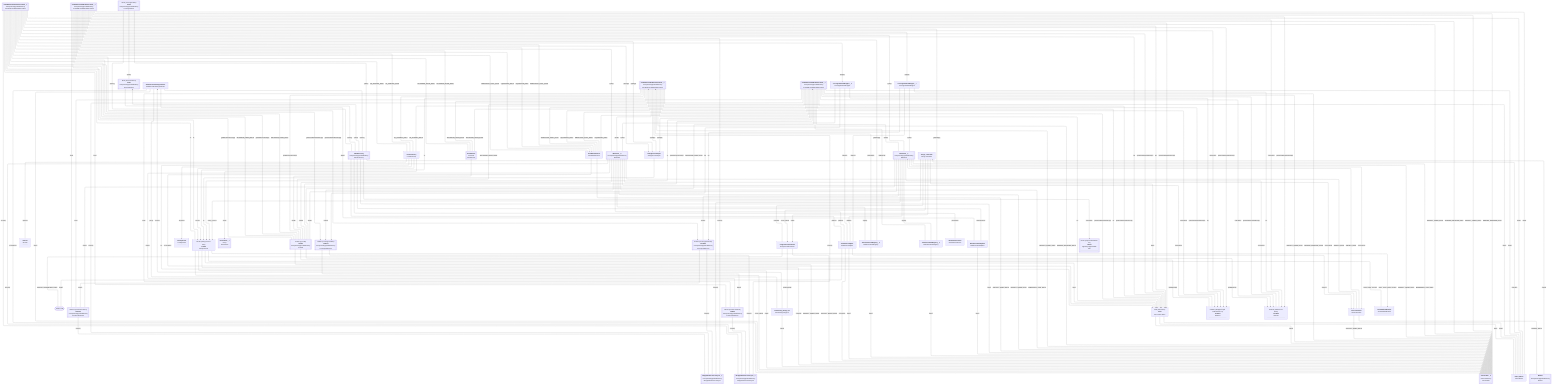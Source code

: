 %%{init: {"flowchart": {"defaultRenderer": "elk"}} }%%
flowchart TB

0x11E91BB6d1334585AA37D8F4fde3932C7960B938(["0x11E..938"]):::address
click 0x11E91BB6d1334585AA37D8F4fde3932C7960B938 "https://etherscan.io/address/0x11E91BB6d1334585AA37D8F4fde3932C7960B938"

0xAffe966B27ba3E4Ebb8A0eC124C7b7019CC762f8["<b>Booster</b><br>Booster<br><hr>"]:::contract
click 0xAffe966B27ba3E4Ebb8A0eC124C7b7019CC762f8 "https://etherscan.io/address/0xAffe966B27ba3E4Ebb8A0eC124C7b7019CC762f8#code"

0x53805A76E1f5ebbFE7115F16f9c87C2f7e633726[["fETH (Fractional ETH)<br><b>fETH</b><br><i>TransparentUpgradeableProxy</i><br>FractionalToken"]]:::contract
click 0x53805A76E1f5ebbFE7115F16f9c87C2f7e633726 "https://etherscan.io/address/0x53805A76E1f5ebbFE7115F16f9c87C2f7e633726#code"

0x53805A76E1f5ebbFE7115F16f9c87C2f7e633726 -- treasury --> 0x0e5CAA5c889Bdf053c9A76395f62267E653AFbb0

0xa87F04c9743Fd1933F82bdDec9692e9D97673769[["ffrxETH (Fractional frxETH)<br><b>ffrxETH</b><br><i>TransparentUpgradeableProxy</i><br>FractionalTokenV2"]]:::contract
click 0xa87F04c9743Fd1933F82bdDec9692e9D97673769 "https://etherscan.io/address/0xa87F04c9743Fd1933F82bdDec9692e9D97673769#code"


0xa87F04c9743Fd1933F82bdDec9692e9D97673769 -- treasury --> 0xcfEEfF214b256063110d3236ea12Db49d2dF2359

0xD6B8162e2fb9F3EFf09bb8598ca0C8958E33A23D[["fstETH (Fractional stETH)<br><b>fstETH</b><br><i>TransparentUpgradeableProxy</i><br>FractionalTokenV2"]]:::contract
click 0xD6B8162e2fb9F3EFf09bb8598ca0C8958E33A23D "https://etherscan.io/address/0xD6B8162e2fb9F3EFf09bb8598ca0C8958E33A23D#code"


0xD6B8162e2fb9F3EFf09bb8598ca0C8958E33A23D -- treasury --> 0xED803540037B0ae069c93420F89Cd653B6e3Df1f

0x9710Ca7F3eDD4893f399c89ea184D92cc7172e28["<b>Fundraising_Gauge_Fx</b><br>Fundraising Gauge Fx"]:::contract
click 0x9710Ca7F3eDD4893f399c89ea184D92cc7172e28 "https://etherscan.io/address/0x9710Ca7F3eDD4893f399c89ea184D92cc7172e28#code"

0x9710Ca7F3eDD4893f399c89ea184D92cc7172e28 -- admin --> 0x26B2ec4E02ebe2F54583af25b647b1D619e67BbF

0x9710Ca7F3eDD4893f399c89ea184D92cc7172e28 -- receiver --> 0x81243a88Dd9Fb963c643bD3f2194c2cA9CCFc428

0x365AccFCa291e7D3914637ABf1F7635dB165Bb09["FXN (FXN Token)<br><b>FXN</b><br>Curve DAO Token"]:::contract
click 0x365AccFCa291e7D3914637ABf1F7635dB165Bb09 "https://etherscan.io/address/0x365AccFCa291e7D3914637ABf1F7635dB165Bb09#code"

0x365AccFCa291e7D3914637ABf1F7635dB165Bb09 -- admin --> 0x26B2ec4E02ebe2F54583af25b647b1D619e67BbF

0x365AccFCa291e7D3914637ABf1F7635dB165Bb09 -- minter --> 0xC8b194925D55d5dE9555AD1db74c149329F71DeF

0x56B3c8eF8A095f8637B6A84942aA898326B82b91["<b>FxnDepositor</b><br>FxnDepositor<br><hr>"]:::contract
click 0x56B3c8eF8A095f8637B6A84942aA898326B82b91 "https://etherscan.io/address/0x56B3c8eF8A095f8637B6A84942aA898326B82b91#code"

0xd11a4Ee017cA0BECA8FA45fF2abFe9C6267b7881["<b>FxnVoterProxy</b><br>FxnVoterProxy"]:::contract
click 0xd11a4Ee017cA0BECA8FA45fF2abFe9C6267b7881 "https://etherscan.io/address/0xd11a4Ee017cA0BECA8FA45fF2abFe9C6267b7881#code"

0xd11a4Ee017cA0BECA8FA45fF2abFe9C6267b7881 -- depositor --> 0x56B3c8eF8A095f8637B6A84942aA898326B82b91

0xd11a4Ee017cA0BECA8FA45fF2abFe9C6267b7881 -- escrow --> 0xEC6B8A3F3605B083F7044C0F31f2cac0caf1d469

0xd11a4Ee017cA0BECA8FA45fF2abFe9C6267b7881 -- fxn --> 0x365AccFCa291e7D3914637ABf1F7635dB165Bb09

0xd11a4Ee017cA0BECA8FA45fF2abFe9C6267b7881 -- operator --> 0xAffe966B27ba3E4Ebb8A0eC124C7b7019CC762f8

0xd11a4Ee017cA0BECA8FA45fF2abFe9C6267b7881 -- owner --> 0xa3C5A1e09150B75ff251c1a7815A07182c3de2FB


0x085780639CC2cACd35E474e71f4d000e2405d8f6[["fxUSD (f(x) USD)<br><b>fxUSD</b><br><i>TransparentUpgradeableProxy</i><br>FxUSD"]]:::contract
click 0x085780639CC2cACd35E474e71f4d000e2405d8f6 "https://etherscan.io/address/0x085780639CC2cACd35E474e71f4d000e2405d8f6#code"

0x085780639CC2cACd35E474e71f4d000e2405d8f6 -- DEFAULT_ADMIN_ROLE --> 0x26B2ec4E02ebe2F54583af25b647b1D619e67BbF


0x085780639CC2cACd35E474e71f4d000e2405d8f6 -- getMarkets[0] --> 0x7f39C581F595B53c5cb19bD0b3f8dA6c935E2Ca0

0x085780639CC2cACd35E474e71f4d000e2405d8f6 -- getMarkets[1] --> 0xac3E018457B222d93114458476f3E3416Abbe38F

0x085780639CC2cACd35E474e71f4d000e2405d8f6 -- getRebalancePools[0] --> 0x9aD382b028e03977D446635Ba6b8492040F829b7

0x085780639CC2cACd35E474e71f4d000e2405d8f6 -- getRebalancePools[1] --> 0x0417CE2934899d7130229CDa39Db456Ff2332685

0x085780639CC2cACd35E474e71f4d000e2405d8f6 -- getRebalancePools[2] --> 0xb925F8CAA6BE0BFCd1A7383168D1c932D185A748

0x085780639CC2cACd35E474e71f4d000e2405d8f6 -- getRebalancePools[3] --> 0x4a2ab45D27428901E826db4a52Dae00594b68022

0xA5e2Ec4682a32605b9098Ddd7204fe84Ab932fE4[["<b>FxUSDFacet</b><br><i>Diamond</i><br>FxUSDFacet"]]:::contract
click 0xA5e2Ec4682a32605b9098Ddd7204fe84Ab932fE4 "https://etherscan.io/address/0xA5e2Ec4682a32605b9098Ddd7204fe84Ab932fE4#code"

0xA5e2Ec4682a32605b9098Ddd7204fe84Ab932fE4 -- fxUSD --> 0x085780639CC2cACd35E474e71f4d000e2405d8f6

0x78c3aF23A4DeA2F630C130d2E42717587584BF05["<b>FxUSDRebalancer</b><br>FxUSDRebalancer"]:::contract
click 0x78c3aF23A4DeA2F630C130d2E42717587584BF05 "https://etherscan.io/address/0x78c3aF23A4DeA2F630C130d2E42717587584BF05#code"

0x78c3aF23A4DeA2F630C130d2E42717587584BF05 -- REBALANCE_POOL_ROLE --> 0x9aD382b028e03977D446635Ba6b8492040F829b7

0x78c3aF23A4DeA2F630C130d2E42717587584BF05 -- REBALANCE_POOL_ROLE --> 0x0417CE2934899d7130229CDa39Db456Ff2332685

0x78c3aF23A4DeA2F630C130d2E42717587584BF05 -- REBALANCE_POOL_ROLE --> 0xb925F8CAA6BE0BFCd1A7383168D1c932D185A748

0x78c3aF23A4DeA2F630C130d2E42717587584BF05 -- REBALANCE_POOL_ROLE --> 0x4a2ab45D27428901E826db4a52Dae00594b68022

0x78c3aF23A4DeA2F630C130d2E42717587584BF05 -- DEFAULT_ADMIN_ROLE --> 0x26B2ec4E02ebe2F54583af25b647b1D619e67BbF

0x78c3aF23A4DeA2F630C130d2E42717587584BF05 -- bonusToken --> 0x365AccFCa291e7D3914637ABf1F7635dB165Bb09

0x9aD382b028e03977D446635Ba6b8492040F829b7[["<b>FxUSDShareableRebalancePool__0</b><br><i>TransparentUpgradeableProxy</i><br>FxUSDShareableRebalancePool"]]:::contract
click 0x9aD382b028e03977D446635Ba6b8492040F829b7 "https://etherscan.io/address/0x9aD382b028e03977D446635Ba6b8492040F829b7#code"

0x9aD382b028e03977D446635Ba6b8492040F829b7 -- LIQUIDATOR_ROLE --> 0x78c3aF23A4DeA2F630C130d2E42717587584BF05

0x9aD382b028e03977D446635Ba6b8492040F829b7 -- WITHDRAW_FROM_ROLE --> 0x085780639CC2cACd35E474e71f4d000e2405d8f6

0x9aD382b028e03977D446635Ba6b8492040F829b7 -- WITHDRAW_FROM_ROLE --> 0xA5e2Ec4682a32605b9098Ddd7204fe84Ab932fE4

0x9aD382b028e03977D446635Ba6b8492040F829b7 -- DEFAULT_ADMIN_ROLE --> 0x26B2ec4E02ebe2F54583af25b647b1D619e67BbF

0x9aD382b028e03977D446635Ba6b8492040F829b7 -- REWARD_MANAGER_ROLE --> 0x26B2ec4E02ebe2F54583af25b647b1D619e67BbF

0x9aD382b028e03977D446635Ba6b8492040F829b7 -- VE_SHARING_ROLE --> 0xd11a4Ee017cA0BECA8FA45fF2abFe9C6267b7881

0x9aD382b028e03977D446635Ba6b8492040F829b7 -- asset --> 0xD6B8162e2fb9F3EFf09bb8598ca0C8958E33A23D

0x9aD382b028e03977D446635Ba6b8492040F829b7 -- baseToken --> 0x7f39C581F595B53c5cb19bD0b3f8dA6c935E2Ca0

0x9aD382b028e03977D446635Ba6b8492040F829b7 -- fxn --> 0x365AccFCa291e7D3914637ABf1F7635dB165Bb09


0x9aD382b028e03977D446635Ba6b8492040F829b7 -- getActiveRewardTokens[0] --> 0x7f39C581F595B53c5cb19bD0b3f8dA6c935E2Ca0

0x9aD382b028e03977D446635Ba6b8492040F829b7 -- getActiveRewardTokens[1] --> 0x365AccFCa291e7D3914637ABf1F7635dB165Bb09

0x9aD382b028e03977D446635Ba6b8492040F829b7 -- market --> 0xAD9A0E7C08bc9F747dF97a3E7E7f620632CB6155

0x9aD382b028e03977D446635Ba6b8492040F829b7 -- minter --> 0xC8b194925D55d5dE9555AD1db74c149329F71DeF

0x9aD382b028e03977D446635Ba6b8492040F829b7 -- treasury --> 0xED803540037B0ae069c93420F89Cd653B6e3Df1f

0x9aD382b028e03977D446635Ba6b8492040F829b7 -- ve --> 0xEC6B8A3F3605B083F7044C0F31f2cac0caf1d469

0x9aD382b028e03977D446635Ba6b8492040F829b7 -- veHelper --> 0xd766f2b87DE4b08c2239580366e49710180aba02


0x0417CE2934899d7130229CDa39Db456Ff2332685[["<b>FxUSDShareableRebalancePool__1</b><br><i>TransparentUpgradeableProxy</i><br>FxUSDShareableRebalancePool"]]:::contract
click 0x0417CE2934899d7130229CDa39Db456Ff2332685 "https://etherscan.io/address/0x0417CE2934899d7130229CDa39Db456Ff2332685#code"

0x0417CE2934899d7130229CDa39Db456Ff2332685 -- LIQUIDATOR_ROLE --> 0x78c3aF23A4DeA2F630C130d2E42717587584BF05

0x0417CE2934899d7130229CDa39Db456Ff2332685 -- WITHDRAW_FROM_ROLE --> 0x085780639CC2cACd35E474e71f4d000e2405d8f6

0x0417CE2934899d7130229CDa39Db456Ff2332685 -- WITHDRAW_FROM_ROLE --> 0xA5e2Ec4682a32605b9098Ddd7204fe84Ab932fE4

0x0417CE2934899d7130229CDa39Db456Ff2332685 -- DEFAULT_ADMIN_ROLE --> 0x26B2ec4E02ebe2F54583af25b647b1D619e67BbF

0x0417CE2934899d7130229CDa39Db456Ff2332685 -- REWARD_MANAGER_ROLE --> 0x26B2ec4E02ebe2F54583af25b647b1D619e67BbF

0x0417CE2934899d7130229CDa39Db456Ff2332685 -- VE_SHARING_ROLE --> 0xd11a4Ee017cA0BECA8FA45fF2abFe9C6267b7881

0x0417CE2934899d7130229CDa39Db456Ff2332685 -- asset --> 0xD6B8162e2fb9F3EFf09bb8598ca0C8958E33A23D

0x0417CE2934899d7130229CDa39Db456Ff2332685 -- baseToken --> 0x7f39C581F595B53c5cb19bD0b3f8dA6c935E2Ca0

0x0417CE2934899d7130229CDa39Db456Ff2332685 -- fxn --> 0x365AccFCa291e7D3914637ABf1F7635dB165Bb09


0x0417CE2934899d7130229CDa39Db456Ff2332685 -- getActiveRewardTokens[0] --> 0x7f39C581F595B53c5cb19bD0b3f8dA6c935E2Ca0

0x0417CE2934899d7130229CDa39Db456Ff2332685 -- getActiveRewardTokens[1] --> 0x365AccFCa291e7D3914637ABf1F7635dB165Bb09

0x0417CE2934899d7130229CDa39Db456Ff2332685 -- getActiveRewardTokens[2] --> 0x5a097b014C547718e79030a077A91Ae37679EfF5

0x0417CE2934899d7130229CDa39Db456Ff2332685 -- market --> 0xAD9A0E7C08bc9F747dF97a3E7E7f620632CB6155

0x0417CE2934899d7130229CDa39Db456Ff2332685 -- minter --> 0xC8b194925D55d5dE9555AD1db74c149329F71DeF

0x0417CE2934899d7130229CDa39Db456Ff2332685 -- treasury --> 0xED803540037B0ae069c93420F89Cd653B6e3Df1f

0x0417CE2934899d7130229CDa39Db456Ff2332685 -- ve --> 0xEC6B8A3F3605B083F7044C0F31f2cac0caf1d469

0x0417CE2934899d7130229CDa39Db456Ff2332685 -- veHelper --> 0xd766f2b87DE4b08c2239580366e49710180aba02

0x0417CE2934899d7130229CDa39Db456Ff2332685 -- wrapper --> 0x6AF422087aBF42819F764FF8DE95269036b9A8F9

0xb925F8CAA6BE0BFCd1A7383168D1c932D185A748[["<b>FxUSDShareableRebalancePool__2</b><br><i>TransparentUpgradeableProxy</i><br>FxUSDShareableRebalancePool"]]:::contract
click 0xb925F8CAA6BE0BFCd1A7383168D1c932D185A748 "https://etherscan.io/address/0xb925F8CAA6BE0BFCd1A7383168D1c932D185A748#code"

0xb925F8CAA6BE0BFCd1A7383168D1c932D185A748 -- LIQUIDATOR_ROLE --> 0x78c3aF23A4DeA2F630C130d2E42717587584BF05

0xb925F8CAA6BE0BFCd1A7383168D1c932D185A748 -- WITHDRAW_FROM_ROLE --> 0x085780639CC2cACd35E474e71f4d000e2405d8f6

0xb925F8CAA6BE0BFCd1A7383168D1c932D185A748 -- WITHDRAW_FROM_ROLE --> 0xA5e2Ec4682a32605b9098Ddd7204fe84Ab932fE4

0xb925F8CAA6BE0BFCd1A7383168D1c932D185A748 -- DEFAULT_ADMIN_ROLE --> 0x26B2ec4E02ebe2F54583af25b647b1D619e67BbF

0xb925F8CAA6BE0BFCd1A7383168D1c932D185A748 -- REWARD_MANAGER_ROLE --> 0x26B2ec4E02ebe2F54583af25b647b1D619e67BbF

0xb925F8CAA6BE0BFCd1A7383168D1c932D185A748 -- VE_SHARING_ROLE --> 0xd11a4Ee017cA0BECA8FA45fF2abFe9C6267b7881

0xb925F8CAA6BE0BFCd1A7383168D1c932D185A748 -- asset --> 0xa87F04c9743Fd1933F82bdDec9692e9D97673769

0xb925F8CAA6BE0BFCd1A7383168D1c932D185A748 -- baseToken --> 0xac3E018457B222d93114458476f3E3416Abbe38F

0xb925F8CAA6BE0BFCd1A7383168D1c932D185A748 -- fxn --> 0x365AccFCa291e7D3914637ABf1F7635dB165Bb09


0xb925F8CAA6BE0BFCd1A7383168D1c932D185A748 -- getActiveRewardTokens[0] --> 0xac3E018457B222d93114458476f3E3416Abbe38F

0xb925F8CAA6BE0BFCd1A7383168D1c932D185A748 -- getActiveRewardTokens[1] --> 0x365AccFCa291e7D3914637ABf1F7635dB165Bb09

0xb925F8CAA6BE0BFCd1A7383168D1c932D185A748 -- market --> 0x714B853b3bA73E439c652CfE79660F329E6ebB42

0xb925F8CAA6BE0BFCd1A7383168D1c932D185A748 -- minter --> 0xC8b194925D55d5dE9555AD1db74c149329F71DeF

0xb925F8CAA6BE0BFCd1A7383168D1c932D185A748 -- treasury --> 0xcfEEfF214b256063110d3236ea12Db49d2dF2359

0xb925F8CAA6BE0BFCd1A7383168D1c932D185A748 -- ve --> 0xEC6B8A3F3605B083F7044C0F31f2cac0caf1d469

0xb925F8CAA6BE0BFCd1A7383168D1c932D185A748 -- veHelper --> 0xd766f2b87DE4b08c2239580366e49710180aba02


0x4a2ab45D27428901E826db4a52Dae00594b68022[["<b>FxUSDShareableRebalancePool__3</b><br><i>TransparentUpgradeableProxy</i><br>FxUSDShareableRebalancePool"]]:::contract
click 0x4a2ab45D27428901E826db4a52Dae00594b68022 "https://etherscan.io/address/0x4a2ab45D27428901E826db4a52Dae00594b68022#code"

0x4a2ab45D27428901E826db4a52Dae00594b68022 -- LIQUIDATOR_ROLE --> 0x78c3aF23A4DeA2F630C130d2E42717587584BF05

0x4a2ab45D27428901E826db4a52Dae00594b68022 -- WITHDRAW_FROM_ROLE --> 0x085780639CC2cACd35E474e71f4d000e2405d8f6

0x4a2ab45D27428901E826db4a52Dae00594b68022 -- WITHDRAW_FROM_ROLE --> 0xA5e2Ec4682a32605b9098Ddd7204fe84Ab932fE4

0x4a2ab45D27428901E826db4a52Dae00594b68022 -- DEFAULT_ADMIN_ROLE --> 0x26B2ec4E02ebe2F54583af25b647b1D619e67BbF

0x4a2ab45D27428901E826db4a52Dae00594b68022 -- REWARD_MANAGER_ROLE --> 0x26B2ec4E02ebe2F54583af25b647b1D619e67BbF

0x4a2ab45D27428901E826db4a52Dae00594b68022 -- VE_SHARING_ROLE --> 0xd11a4Ee017cA0BECA8FA45fF2abFe9C6267b7881

0x4a2ab45D27428901E826db4a52Dae00594b68022 -- asset --> 0xa87F04c9743Fd1933F82bdDec9692e9D97673769

0x4a2ab45D27428901E826db4a52Dae00594b68022 -- baseToken --> 0xac3E018457B222d93114458476f3E3416Abbe38F

0x4a2ab45D27428901E826db4a52Dae00594b68022 -- fxn --> 0x365AccFCa291e7D3914637ABf1F7635dB165Bb09


0x4a2ab45D27428901E826db4a52Dae00594b68022 -- getActiveRewardTokens[0] --> 0xac3E018457B222d93114458476f3E3416Abbe38F

0x4a2ab45D27428901E826db4a52Dae00594b68022 -- getActiveRewardTokens[1] --> 0x365AccFCa291e7D3914637ABf1F7635dB165Bb09

0x4a2ab45D27428901E826db4a52Dae00594b68022 -- getActiveRewardTokens[2] --> 0x2bb0C32101456F5960d4e994Bac183Fe0dc6C82c

0x4a2ab45D27428901E826db4a52Dae00594b68022 -- market --> 0x714B853b3bA73E439c652CfE79660F329E6ebB42

0x4a2ab45D27428901E826db4a52Dae00594b68022 -- minter --> 0xC8b194925D55d5dE9555AD1db74c149329F71DeF

0x4a2ab45D27428901E826db4a52Dae00594b68022 -- treasury --> 0xcfEEfF214b256063110d3236ea12Db49d2dF2359

0x4a2ab45D27428901E826db4a52Dae00594b68022 -- ve --> 0xEC6B8A3F3605B083F7044C0F31f2cac0caf1d469

0x4a2ab45D27428901E826db4a52Dae00594b68022 -- veHelper --> 0xd766f2b87DE4b08c2239580366e49710180aba02

0x4a2ab45D27428901E826db4a52Dae00594b68022 -- wrapper --> 0x823BaF74524b707d649A2a78E66DF106f5A131aB

0xe60eB8098B34eD775ac44B1ddE864e098C6d7f37["<b>Gauge_Controller</b><br>Gauge Controller"]:::contract
click 0xe60eB8098B34eD775ac44B1ddE864e098C6d7f37 "https://etherscan.io/address/0xe60eB8098B34eD775ac44B1ddE864e098C6d7f37#code"

0xe60eB8098B34eD775ac44B1ddE864e098C6d7f37 -- admin --> 0x1Ca7b82c4265835C7841cf29407217D820a7DADb

0xe60eB8098B34eD775ac44B1ddE864e098C6d7f37 -- future_admin --> 0x1Ca7b82c4265835C7841cf29407217D820a7DADb

0xe60eB8098B34eD775ac44B1ddE864e098C6d7f37 -- token --> 0x365AccFCa291e7D3914637ABf1F7635dB165Bb09

0xe60eB8098B34eD775ac44B1ddE864e098C6d7f37 -- voting_escrow --> 0xEC6B8A3F3605B083F7044C0F31f2cac0caf1d469

0x1Ca7b82c4265835C7841cf29407217D820a7DADb["<b>GaugeControllerOwner</b><br>GaugeControllerOwner"]:::contract
click 0x1Ca7b82c4265835C7841cf29407217D820a7DADb "https://etherscan.io/address/0x1Ca7b82c4265835C7841cf29407217D820a7DADb#code"

0x1Ca7b82c4265835C7841cf29407217D820a7DADb -- DEFAULT_ADMIN_ROLE --> 0x26B2ec4E02ebe2F54583af25b647b1D619e67BbF

0x1Ca7b82c4265835C7841cf29407217D820a7DADb -- WEIGHT_NORMALIZER_ROLE --> 0x11E91BB6d1334585AA37D8F4fde3932C7960B938

0x1Ca7b82c4265835C7841cf29407217D820a7DADb -- controller --> 0xe60eB8098B34eD775ac44B1ddE864e098C6d7f37

0x1Ca7b82c4265835C7841cf29407217D820a7DADb -- getGauges[0] --> 0x9710Ca7F3eDD4893f399c89ea184D92cc7172e28

0x26B2ec4E02ebe2F54583af25b647b1D619e67BbF[["<b>GnosisSafe__0</b><br><i>GnosisSafeProxy</i><br>GnosisSafe<br><hr>"]]:::contract
click 0x26B2ec4E02ebe2F54583af25b647b1D619e67BbF "https://etherscan.io/address/0x26B2ec4E02ebe2F54583af25b647b1D619e67BbF#code"

0xa3C5A1e09150B75ff251c1a7815A07182c3de2FB[["<b>GnosisSafe__1</b><br><i>Proxy</i><br>GnosisSafe<br><hr>"]]:::contract
click 0xa3C5A1e09150B75ff251c1a7815A07182c3de2FB "https://etherscan.io/address/0xa3C5A1e09150B75ff251c1a7815A07182c3de2FB#code"

0x6AF422087aBF42819F764FF8DE95269036b9A8F9["<b>LeveragedTokenWrapper__0</b><br>LeveragedTokenWrapper"]:::contract
click 0x6AF422087aBF42819F764FF8DE95269036b9A8F9 "https://etherscan.io/address/0x6AF422087aBF42819F764FF8DE95269036b9A8F9#code"

0x6AF422087aBF42819F764FF8DE95269036b9A8F9 -- dst --> 0x5a097b014C547718e79030a077A91Ae37679EfF5

0x6AF422087aBF42819F764FF8DE95269036b9A8F9 -- market --> 0xAD9A0E7C08bc9F747dF97a3E7E7f620632CB6155

0x6AF422087aBF42819F764FF8DE95269036b9A8F9 -- platform --> 0x0084C2e1B1823564e597Ff4848a88D61ac63D703

0x6AF422087aBF42819F764FF8DE95269036b9A8F9 -- src --> 0x7f39C581F595B53c5cb19bD0b3f8dA6c935E2Ca0

0x823BaF74524b707d649A2a78E66DF106f5A131aB["<b>LeveragedTokenWrapper__1</b><br>LeveragedTokenWrapper"]:::contract
click 0x823BaF74524b707d649A2a78E66DF106f5A131aB "https://etherscan.io/address/0x823BaF74524b707d649A2a78E66DF106f5A131aB#code"

0x823BaF74524b707d649A2a78E66DF106f5A131aB -- dst --> 0x2bb0C32101456F5960d4e994Bac183Fe0dc6C82c

0x823BaF74524b707d649A2a78E66DF106f5A131aB -- market --> 0x714B853b3bA73E439c652CfE79660F329E6ebB42

0x823BaF74524b707d649A2a78E66DF106f5A131aB -- platform --> 0x0084C2e1B1823564e597Ff4848a88D61ac63D703

0x823BaF74524b707d649A2a78E66DF106f5A131aB -- src --> 0xac3E018457B222d93114458476f3E3416Abbe38F

0xe7b9c7c9cA85340b8c06fb805f7775e3015108dB[["<b>Market</b><br><i>TransparentUpgradeableProxy</i><br>Market<br><hr>"]]:::contract
click 0xe7b9c7c9cA85340b8c06fb805f7775e3015108dB "https://etherscan.io/address/0xe7b9c7c9cA85340b8c06fb805f7775e3015108dB#code"

0xAD9A0E7C08bc9F747dF97a3E7E7f620632CB6155[["<b>MarketV2__0</b><br><i>TransparentUpgradeableProxy</i><br>MarketV2"]]:::contract
click 0xAD9A0E7C08bc9F747dF97a3E7E7f620632CB6155 "https://etherscan.io/address/0xAD9A0E7C08bc9F747dF97a3E7E7f620632CB6155#code"

0xAD9A0E7C08bc9F747dF97a3E7E7f620632CB6155 -- DEFAULT_ADMIN_ROLE --> 0x26B2ec4E02ebe2F54583af25b647b1D619e67BbF

0xAD9A0E7C08bc9F747dF97a3E7E7f620632CB6155 -- EMERGENCY_DAO_ROLE --> 0x26B2ec4E02ebe2F54583af25b647b1D619e67BbF

0xAD9A0E7C08bc9F747dF97a3E7E7f620632CB6155 -- baseToken --> 0x7f39C581F595B53c5cb19bD0b3f8dA6c935E2Ca0

0xAD9A0E7C08bc9F747dF97a3E7E7f620632CB6155 -- fToken --> 0xD6B8162e2fb9F3EFf09bb8598ca0C8958E33A23D

0xAD9A0E7C08bc9F747dF97a3E7E7f620632CB6155 -- fxUSD --> 0x085780639CC2cACd35E474e71f4d000e2405d8f6

0xAD9A0E7C08bc9F747dF97a3E7E7f620632CB6155 -- platform --> 0x0084C2e1B1823564e597Ff4848a88D61ac63D703

0xAD9A0E7C08bc9F747dF97a3E7E7f620632CB6155 -- registry --> 0x86e987a89Fd7345457d97b9e82906f346D61Df39

0xAD9A0E7C08bc9F747dF97a3E7E7f620632CB6155 -- reservePool --> 0xb592E01dd77084b36430ffCB9c9D2F76fDE32631

0xAD9A0E7C08bc9F747dF97a3E7E7f620632CB6155 -- treasury --> 0xED803540037B0ae069c93420F89Cd653B6e3Df1f

0xAD9A0E7C08bc9F747dF97a3E7E7f620632CB6155 -- xToken --> 0x5a097b014C547718e79030a077A91Ae37679EfF5

0x714B853b3bA73E439c652CfE79660F329E6ebB42[["<b>MarketV2__1</b><br><i>TransparentUpgradeableProxy</i><br>MarketV2"]]:::contract
click 0x714B853b3bA73E439c652CfE79660F329E6ebB42 "https://etherscan.io/address/0x714B853b3bA73E439c652CfE79660F329E6ebB42#code"

0x714B853b3bA73E439c652CfE79660F329E6ebB42 -- DEFAULT_ADMIN_ROLE --> 0x26B2ec4E02ebe2F54583af25b647b1D619e67BbF

0x714B853b3bA73E439c652CfE79660F329E6ebB42 -- EMERGENCY_DAO_ROLE --> 0x26B2ec4E02ebe2F54583af25b647b1D619e67BbF

0x714B853b3bA73E439c652CfE79660F329E6ebB42 -- baseToken --> 0xac3E018457B222d93114458476f3E3416Abbe38F

0x714B853b3bA73E439c652CfE79660F329E6ebB42 -- fToken --> 0xa87F04c9743Fd1933F82bdDec9692e9D97673769

0x714B853b3bA73E439c652CfE79660F329E6ebB42 -- fxUSD --> 0x085780639CC2cACd35E474e71f4d000e2405d8f6

0x714B853b3bA73E439c652CfE79660F329E6ebB42 -- platform --> 0x0084C2e1B1823564e597Ff4848a88D61ac63D703

0x714B853b3bA73E439c652CfE79660F329E6ebB42 -- registry --> 0x345a345DAd48c3504113539ce83c0cB765627B54

0x714B853b3bA73E439c652CfE79660F329E6ebB42 -- reservePool --> 0xb592E01dd77084b36430ffCB9c9D2F76fDE32631

0x714B853b3bA73E439c652CfE79660F329E6ebB42 -- treasury --> 0xcfEEfF214b256063110d3236ea12Db49d2dF2359

0x714B853b3bA73E439c652CfE79660F329E6ebB42 -- xToken --> 0x2bb0C32101456F5960d4e994Bac183Fe0dc6C82c

0x0D92d35D311E54aB8EEA0394d7E773Fc5144491a["<b>MockFxPriceOracle</b><br>MockFxPriceOracle"]:::contract
click 0x0D92d35D311E54aB8EEA0394d7E773Fc5144491a "https://etherscan.io/address/0x0D92d35D311E54aB8EEA0394d7E773Fc5144491a#code"

0x0084C2e1B1823564e597Ff4848a88D61ac63D703["<b>PlatformFeeSpliter</b><br>PlatformFeeSpliter"]:::contract
click 0x0084C2e1B1823564e597Ff4848a88D61ac63D703 "https://etherscan.io/address/0x0084C2e1B1823564e597Ff4848a88D61ac63D703#code"

0x0084C2e1B1823564e597Ff4848a88D61ac63D703 -- ecosystem --> 0x26B2ec4E02ebe2F54583af25b647b1D619e67BbF

0x0084C2e1B1823564e597Ff4848a88D61ac63D703 -- owner --> 0x26B2ec4E02ebe2F54583af25b647b1D619e67BbF

0x0084C2e1B1823564e597Ff4848a88D61ac63D703 -- staker --> 0x11E91BB6d1334585AA37D8F4fde3932C7960B938

0x0084C2e1B1823564e597Ff4848a88D61ac63D703 -- treasury --> 0xb592E01dd77084b36430ffCB9c9D2F76fDE32631

0x81243a88Dd9Fb963c643bD3f2194c2cA9CCFc428["<b>RebalancePoolGaugeClaimer</b><br>RebalancePoolGaugeClaimer"]:::contract
click 0x81243a88Dd9Fb963c643bD3f2194c2cA9CCFc428 "https://etherscan.io/address/0x81243a88Dd9Fb963c643bD3f2194c2cA9CCFc428#code"

0x81243a88Dd9Fb963c643bD3f2194c2cA9CCFc428 -- gauge --> 0x9710Ca7F3eDD4893f399c89ea184D92cc7172e28

0x81243a88Dd9Fb963c643bD3f2194c2cA9CCFc428 -- owner --> 0x26B2ec4E02ebe2F54583af25b647b1D619e67BbF


0x81243a88Dd9Fb963c643bD3f2194c2cA9CCFc428 -- reservePool --> 0x26B2ec4E02ebe2F54583af25b647b1D619e67BbF

0x81243a88Dd9Fb963c643bD3f2194c2cA9CCFc428 -- splitter --> 0x79c5f5b0753acE25ecdBdA4c2Bc86Ab074B6c2Bb

0x81243a88Dd9Fb963c643bD3f2194c2cA9CCFc428 -- treasury --> 0x0e5CAA5c889Bdf053c9A76395f62267E653AFbb0

0x86e987a89Fd7345457d97b9e82906f346D61Df39["<b>RebalancePoolRegistry__0</b><br>RebalancePoolRegistry"]:::contract
click 0x86e987a89Fd7345457d97b9e82906f346D61Df39 "https://etherscan.io/address/0x86e987a89Fd7345457d97b9e82906f346D61Df39#code"

0x86e987a89Fd7345457d97b9e82906f346D61Df39 -- getPools[0] --> 0x9aD382b028e03977D446635Ba6b8492040F829b7

0x86e987a89Fd7345457d97b9e82906f346D61Df39 -- getPools[1] --> 0x0417CE2934899d7130229CDa39Db456Ff2332685

0x86e987a89Fd7345457d97b9e82906f346D61Df39 -- owner --> 0x26B2ec4E02ebe2F54583af25b647b1D619e67BbF


0x345a345DAd48c3504113539ce83c0cB765627B54["<b>RebalancePoolRegistry__1</b><br>RebalancePoolRegistry"]:::contract
click 0x345a345DAd48c3504113539ce83c0cB765627B54 "https://etherscan.io/address/0x345a345DAd48c3504113539ce83c0cB765627B54#code"

0x345a345DAd48c3504113539ce83c0cB765627B54 -- getPools[0] --> 0xb925F8CAA6BE0BFCd1A7383168D1c932D185A748

0x345a345DAd48c3504113539ce83c0cB765627B54 -- getPools[1] --> 0x4a2ab45D27428901E826db4a52Dae00594b68022

0x345a345DAd48c3504113539ce83c0cB765627B54 -- owner --> 0x26B2ec4E02ebe2F54583af25b647b1D619e67BbF


0x79c5f5b0753acE25ecdBdA4c2Bc86Ab074B6c2Bb["<b>RebalancePoolSplitter</b><br>RebalancePoolSplitter"]:::contract
click 0x79c5f5b0753acE25ecdBdA4c2Bc86Ab074B6c2Bb "https://etherscan.io/address/0x79c5f5b0753acE25ecdBdA4c2Bc86Ab074B6c2Bb#code"

0x79c5f5b0753acE25ecdBdA4c2Bc86Ab074B6c2Bb -- owner --> 0x26B2ec4E02ebe2F54583af25b647b1D619e67BbF


0xb592E01dd77084b36430ffCB9c9D2F76fDE32631["<b>ReservePoolV2</b><br>ReservePoolV2"]:::contract
click 0xb592E01dd77084b36430ffCB9c9D2F76fDE32631 "https://etherscan.io/address/0xb592E01dd77084b36430ffCB9c9D2F76fDE32631#code"

0xb592E01dd77084b36430ffCB9c9D2F76fDE32631 -- MARKET_ROLE --> 0xe7b9c7c9cA85340b8c06fb805f7775e3015108dB

0xb592E01dd77084b36430ffCB9c9D2F76fDE32631 -- MARKET_ROLE --> 0xAD9A0E7C08bc9F747dF97a3E7E7f620632CB6155

0xb592E01dd77084b36430ffCB9c9D2F76fDE32631 -- MARKET_ROLE --> 0x714B853b3bA73E439c652CfE79660F329E6ebB42

0xb592E01dd77084b36430ffCB9c9D2F76fDE32631 -- DEFAULT_ADMIN_ROLE --> 0x26B2ec4E02ebe2F54583af25b647b1D619e67BbF

0xac3E018457B222d93114458476f3E3416Abbe38F["sfrxETH (Staked Frax Ether)<br><b>sfrxETH</b><br>sfrxETH<br><hr>"]:::contract
click 0xac3E018457B222d93114458476f3E3416Abbe38F "https://etherscan.io/address/0xac3E018457B222d93114458476f3E3416Abbe38F#code"

0xD71B8B76015F296E53D41e8288a8a13eAfFff2ea["<b>SmartWalletWhitelist</b><br>SmartWalletWhitelist<br><hr>"]:::contract
click 0xD71B8B76015F296E53D41e8288a8a13eAfFff2ea "https://etherscan.io/address/0xD71B8B76015F296E53D41e8288a8a13eAfFff2ea#code"

0xae7ab96520DE3A18E5e111B5EaAb095312D7fE84[["stETH (Liquid staked Ether 2.0)<br><b>stETH</b><br><i>AppProxyUpgradeable</i><br>Lido<br><hr>"]]:::contract
click 0xae7ab96520DE3A18E5e111B5EaAb095312D7fE84 "https://etherscan.io/address/0xae7ab96520DE3A18E5e111B5EaAb095312D7fE84#code"

0x0e5CAA5c889Bdf053c9A76395f62267E653AFbb0[["<b>stETHTreasury</b><br><i>TransparentUpgradeableProxy</i><br>stETHTreasury"]]:::contract
click 0x0e5CAA5c889Bdf053c9A76395f62267E653AFbb0 "https://etherscan.io/address/0x0e5CAA5c889Bdf053c9A76395f62267E653AFbb0#code"

0x0e5CAA5c889Bdf053c9A76395f62267E653AFbb0 -- baseToken --> 0xae7ab96520DE3A18E5e111B5EaAb095312D7fE84

0x0e5CAA5c889Bdf053c9A76395f62267E653AFbb0 -- fToken --> 0x53805A76E1f5ebbFE7115F16f9c87C2f7e633726

0x0e5CAA5c889Bdf053c9A76395f62267E653AFbb0 -- market --> 0xe7b9c7c9cA85340b8c06fb805f7775e3015108dB

0x0e5CAA5c889Bdf053c9A76395f62267E653AFbb0 -- owner --> 0x26B2ec4E02ebe2F54583af25b647b1D619e67BbF

0x0e5CAA5c889Bdf053c9A76395f62267E653AFbb0 -- platform --> 0x0084C2e1B1823564e597Ff4848a88D61ac63D703

0x0e5CAA5c889Bdf053c9A76395f62267E653AFbb0 -- priceOracle --> 0x0D92d35D311E54aB8EEA0394d7E773Fc5144491a


0x0e5CAA5c889Bdf053c9A76395f62267E653AFbb0 -- rebalancePool --> 0x79c5f5b0753acE25ecdBdA4c2Bc86Ab074B6c2Bb


0x0e5CAA5c889Bdf053c9A76395f62267E653AFbb0 -- xToken --> 0xe063F04f280c60aECa68b38341C2eEcBeC703ae2

0xC8b194925D55d5dE9555AD1db74c149329F71DeF["<b>Token_Minter</b><br>Token Minter"]:::contract
click 0xC8b194925D55d5dE9555AD1db74c149329F71DeF "https://etherscan.io/address/0xC8b194925D55d5dE9555AD1db74c149329F71DeF#code"

0xC8b194925D55d5dE9555AD1db74c149329F71DeF -- controller --> 0xe60eB8098B34eD775ac44B1ddE864e098C6d7f37

0xC8b194925D55d5dE9555AD1db74c149329F71DeF -- token --> 0x365AccFCa291e7D3914637ABf1F7635dB165Bb09

0xEC6B8A3F3605B083F7044C0F31f2cac0caf1d469["veFXN (Voting Escrow FXN)<br><b>veFXN</b><br>Voting Escrow"]:::contract
click 0xEC6B8A3F3605B083F7044C0F31f2cac0caf1d469 "https://etherscan.io/address/0xEC6B8A3F3605B083F7044C0F31f2cac0caf1d469#code"

0xEC6B8A3F3605B083F7044C0F31f2cac0caf1d469 -- admin --> 0x26B2ec4E02ebe2F54583af25b647b1D619e67BbF

0xEC6B8A3F3605B083F7044C0F31f2cac0caf1d469 -- controller --> 0x26B2ec4E02ebe2F54583af25b647b1D619e67BbF

0xEC6B8A3F3605B083F7044C0F31f2cac0caf1d469 -- future_admin --> 0x26B2ec4E02ebe2F54583af25b647b1D619e67BbF

0xEC6B8A3F3605B083F7044C0F31f2cac0caf1d469 -- future_smart_wallet_checker --> 0xD71B8B76015F296E53D41e8288a8a13eAfFff2ea

0xEC6B8A3F3605B083F7044C0F31f2cac0caf1d469 -- smart_wallet_checker --> 0xD71B8B76015F296E53D41e8288a8a13eAfFff2ea

0xEC6B8A3F3605B083F7044C0F31f2cac0caf1d469 -- token --> 0x365AccFCa291e7D3914637ABf1F7635dB165Bb09

0xd766f2b87DE4b08c2239580366e49710180aba02["<b>VotingEscrowHelper</b><br>VotingEscrowHelper"]:::contract
click 0xd766f2b87DE4b08c2239580366e49710180aba02 "https://etherscan.io/address/0xd766f2b87DE4b08c2239580366e49710180aba02#code"

0xd766f2b87DE4b08c2239580366e49710180aba02 -- ve --> 0xEC6B8A3F3605B083F7044C0F31f2cac0caf1d469

0xED803540037B0ae069c93420F89Cd653B6e3Df1f[["<b>WrappedTokenTreasuryV2__0</b><br><i>TransparentUpgradeableProxy</i><br>WrappedTokenTreasuryV2<br><hr>"]]:::contract
click 0xED803540037B0ae069c93420F89Cd653B6e3Df1f "https://etherscan.io/address/0xED803540037B0ae069c93420F89Cd653B6e3Df1f#code"

0xcfEEfF214b256063110d3236ea12Db49d2dF2359[["<b>WrappedTokenTreasuryV2__1</b><br><i>TransparentUpgradeableProxy</i><br>WrappedTokenTreasuryV2<br><hr>"]]:::contract
click 0xcfEEfF214b256063110d3236ea12Db49d2dF2359 "https://etherscan.io/address/0xcfEEfF214b256063110d3236ea12Db49d2dF2359#code"

0x7f39C581F595B53c5cb19bD0b3f8dA6c935E2Ca0["wstETH (Wrapped liquid staked Ether 2.0)<br><b>wstETH</b><br>WstETH<br><hr>"]:::contract
click 0x7f39C581F595B53c5cb19bD0b3f8dA6c935E2Ca0 "https://etherscan.io/address/0x7f39C581F595B53c5cb19bD0b3f8dA6c935E2Ca0#code"

0xe063F04f280c60aECa68b38341C2eEcBeC703ae2[["xETH (Leveraged ETH)<br><b>xETH</b><br><i>TransparentUpgradeableProxy</i><br>LeveragedToken"]]:::contract
click 0xe063F04f280c60aECa68b38341C2eEcBeC703ae2 "https://etherscan.io/address/0xe063F04f280c60aECa68b38341C2eEcBeC703ae2#code"

0xe063F04f280c60aECa68b38341C2eEcBeC703ae2 -- fToken --> 0x53805A76E1f5ebbFE7115F16f9c87C2f7e633726

0xe063F04f280c60aECa68b38341C2eEcBeC703ae2 -- treasury --> 0x0e5CAA5c889Bdf053c9A76395f62267E653AFbb0

0x2bb0C32101456F5960d4e994Bac183Fe0dc6C82c[["xfrxETH (Leveraged frxETH)<br><b>xfrxETH</b><br><i>TransparentUpgradeableProxy</i><br>LeveragedTokenV2"]]:::contract
click 0x2bb0C32101456F5960d4e994Bac183Fe0dc6C82c "https://etherscan.io/address/0x2bb0C32101456F5960d4e994Bac183Fe0dc6C82c#code"


0x2bb0C32101456F5960d4e994Bac183Fe0dc6C82c -- fToken --> 0xa87F04c9743Fd1933F82bdDec9692e9D97673769

0x2bb0C32101456F5960d4e994Bac183Fe0dc6C82c -- treasury --> 0xcfEEfF214b256063110d3236ea12Db49d2dF2359

0x5a097b014C547718e79030a077A91Ae37679EfF5[["xstETH (Leveraged stETH)<br><b>xstETH</b><br><i>TransparentUpgradeableProxy</i><br>LeveragedTokenV2"]]:::contract
click 0x5a097b014C547718e79030a077A91Ae37679EfF5 "https://etherscan.io/address/0x5a097b014C547718e79030a077A91Ae37679EfF5#code"


0x5a097b014C547718e79030a077A91Ae37679EfF5 -- fToken --> 0xD6B8162e2fb9F3EFf09bb8598ca0C8958E33A23D

0x5a097b014C547718e79030a077A91Ae37679EfF5 -- treasury --> 0xED803540037B0ae069c93420F89Cd653B6e3Df1f